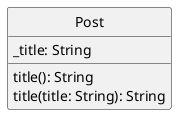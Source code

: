 @startuml
skinparam classAttributeIconSize 0
skinparam monochrome true
hide circle

class Post {
    _title: String
    title(): String
    title(title: String): String
}
@enduml
